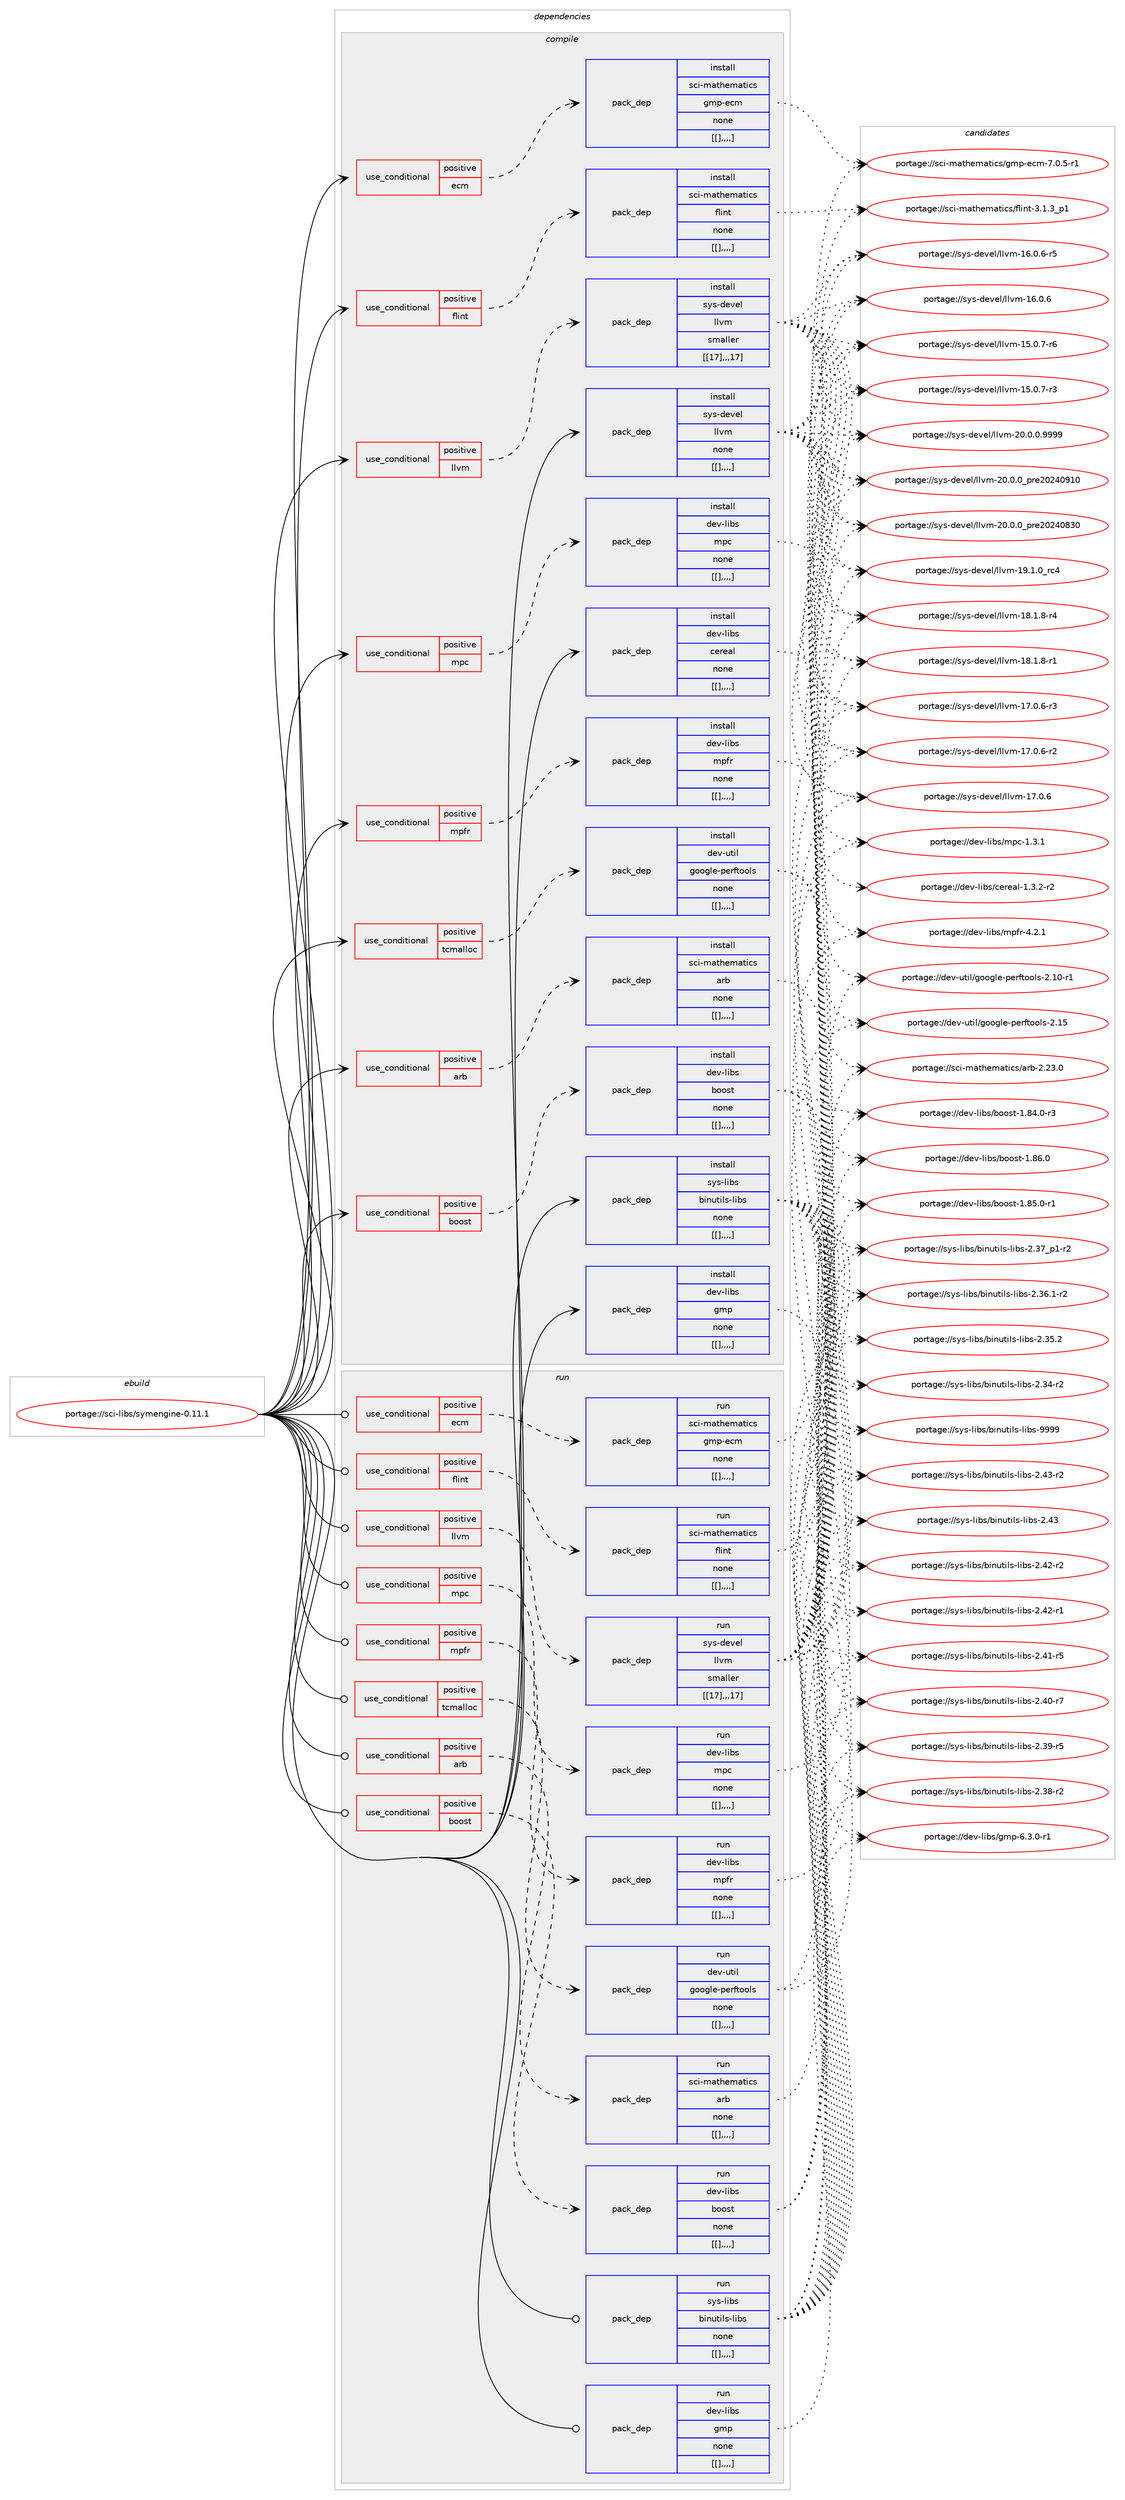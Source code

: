 digraph prolog {

# *************
# Graph options
# *************

newrank=true;
concentrate=true;
compound=true;
graph [rankdir=LR,fontname=Helvetica,fontsize=10,ranksep=1.5];#, ranksep=2.5, nodesep=0.2];
edge  [arrowhead=vee];
node  [fontname=Helvetica,fontsize=10];

# **********
# The ebuild
# **********

subgraph cluster_leftcol {
color=gray;
label=<<i>ebuild</i>>;
id [label="portage://sci-libs/symengine-0.11.1", color=red, width=4, href="../sci-libs/symengine-0.11.1.svg"];
}

# ****************
# The dependencies
# ****************

subgraph cluster_midcol {
color=gray;
label=<<i>dependencies</i>>;
subgraph cluster_compile {
fillcolor="#eeeeee";
style=filled;
label=<<i>compile</i>>;
subgraph cond111450 {
dependency421883 [label=<<TABLE BORDER="0" CELLBORDER="1" CELLSPACING="0" CELLPADDING="4"><TR><TD ROWSPAN="3" CELLPADDING="10">use_conditional</TD></TR><TR><TD>positive</TD></TR><TR><TD>arb</TD></TR></TABLE>>, shape=none, color=red];
subgraph pack307425 {
dependency421884 [label=<<TABLE BORDER="0" CELLBORDER="1" CELLSPACING="0" CELLPADDING="4" WIDTH="220"><TR><TD ROWSPAN="6" CELLPADDING="30">pack_dep</TD></TR><TR><TD WIDTH="110">install</TD></TR><TR><TD>sci-mathematics</TD></TR><TR><TD>arb</TD></TR><TR><TD>none</TD></TR><TR><TD>[[],,,,]</TD></TR></TABLE>>, shape=none, color=blue];
}
dependency421883:e -> dependency421884:w [weight=20,style="dashed",arrowhead="vee"];
}
id:e -> dependency421883:w [weight=20,style="solid",arrowhead="vee"];
subgraph cond111451 {
dependency421885 [label=<<TABLE BORDER="0" CELLBORDER="1" CELLSPACING="0" CELLPADDING="4"><TR><TD ROWSPAN="3" CELLPADDING="10">use_conditional</TD></TR><TR><TD>positive</TD></TR><TR><TD>boost</TD></TR></TABLE>>, shape=none, color=red];
subgraph pack307426 {
dependency421886 [label=<<TABLE BORDER="0" CELLBORDER="1" CELLSPACING="0" CELLPADDING="4" WIDTH="220"><TR><TD ROWSPAN="6" CELLPADDING="30">pack_dep</TD></TR><TR><TD WIDTH="110">install</TD></TR><TR><TD>dev-libs</TD></TR><TR><TD>boost</TD></TR><TR><TD>none</TD></TR><TR><TD>[[],,,,]</TD></TR></TABLE>>, shape=none, color=blue];
}
dependency421885:e -> dependency421886:w [weight=20,style="dashed",arrowhead="vee"];
}
id:e -> dependency421885:w [weight=20,style="solid",arrowhead="vee"];
subgraph cond111452 {
dependency421887 [label=<<TABLE BORDER="0" CELLBORDER="1" CELLSPACING="0" CELLPADDING="4"><TR><TD ROWSPAN="3" CELLPADDING="10">use_conditional</TD></TR><TR><TD>positive</TD></TR><TR><TD>ecm</TD></TR></TABLE>>, shape=none, color=red];
subgraph pack307427 {
dependency421888 [label=<<TABLE BORDER="0" CELLBORDER="1" CELLSPACING="0" CELLPADDING="4" WIDTH="220"><TR><TD ROWSPAN="6" CELLPADDING="30">pack_dep</TD></TR><TR><TD WIDTH="110">install</TD></TR><TR><TD>sci-mathematics</TD></TR><TR><TD>gmp-ecm</TD></TR><TR><TD>none</TD></TR><TR><TD>[[],,,,]</TD></TR></TABLE>>, shape=none, color=blue];
}
dependency421887:e -> dependency421888:w [weight=20,style="dashed",arrowhead="vee"];
}
id:e -> dependency421887:w [weight=20,style="solid",arrowhead="vee"];
subgraph cond111453 {
dependency421889 [label=<<TABLE BORDER="0" CELLBORDER="1" CELLSPACING="0" CELLPADDING="4"><TR><TD ROWSPAN="3" CELLPADDING="10">use_conditional</TD></TR><TR><TD>positive</TD></TR><TR><TD>flint</TD></TR></TABLE>>, shape=none, color=red];
subgraph pack307428 {
dependency421890 [label=<<TABLE BORDER="0" CELLBORDER="1" CELLSPACING="0" CELLPADDING="4" WIDTH="220"><TR><TD ROWSPAN="6" CELLPADDING="30">pack_dep</TD></TR><TR><TD WIDTH="110">install</TD></TR><TR><TD>sci-mathematics</TD></TR><TR><TD>flint</TD></TR><TR><TD>none</TD></TR><TR><TD>[[],,,,]</TD></TR></TABLE>>, shape=none, color=blue];
}
dependency421889:e -> dependency421890:w [weight=20,style="dashed",arrowhead="vee"];
}
id:e -> dependency421889:w [weight=20,style="solid",arrowhead="vee"];
subgraph cond111454 {
dependency421891 [label=<<TABLE BORDER="0" CELLBORDER="1" CELLSPACING="0" CELLPADDING="4"><TR><TD ROWSPAN="3" CELLPADDING="10">use_conditional</TD></TR><TR><TD>positive</TD></TR><TR><TD>llvm</TD></TR></TABLE>>, shape=none, color=red];
subgraph pack307429 {
dependency421892 [label=<<TABLE BORDER="0" CELLBORDER="1" CELLSPACING="0" CELLPADDING="4" WIDTH="220"><TR><TD ROWSPAN="6" CELLPADDING="30">pack_dep</TD></TR><TR><TD WIDTH="110">install</TD></TR><TR><TD>sys-devel</TD></TR><TR><TD>llvm</TD></TR><TR><TD>smaller</TD></TR><TR><TD>[[17],,,17]</TD></TR></TABLE>>, shape=none, color=blue];
}
dependency421891:e -> dependency421892:w [weight=20,style="dashed",arrowhead="vee"];
}
id:e -> dependency421891:w [weight=20,style="solid",arrowhead="vee"];
subgraph cond111455 {
dependency421893 [label=<<TABLE BORDER="0" CELLBORDER="1" CELLSPACING="0" CELLPADDING="4"><TR><TD ROWSPAN="3" CELLPADDING="10">use_conditional</TD></TR><TR><TD>positive</TD></TR><TR><TD>mpc</TD></TR></TABLE>>, shape=none, color=red];
subgraph pack307430 {
dependency421894 [label=<<TABLE BORDER="0" CELLBORDER="1" CELLSPACING="0" CELLPADDING="4" WIDTH="220"><TR><TD ROWSPAN="6" CELLPADDING="30">pack_dep</TD></TR><TR><TD WIDTH="110">install</TD></TR><TR><TD>dev-libs</TD></TR><TR><TD>mpc</TD></TR><TR><TD>none</TD></TR><TR><TD>[[],,,,]</TD></TR></TABLE>>, shape=none, color=blue];
}
dependency421893:e -> dependency421894:w [weight=20,style="dashed",arrowhead="vee"];
}
id:e -> dependency421893:w [weight=20,style="solid",arrowhead="vee"];
subgraph cond111456 {
dependency421895 [label=<<TABLE BORDER="0" CELLBORDER="1" CELLSPACING="0" CELLPADDING="4"><TR><TD ROWSPAN="3" CELLPADDING="10">use_conditional</TD></TR><TR><TD>positive</TD></TR><TR><TD>mpfr</TD></TR></TABLE>>, shape=none, color=red];
subgraph pack307431 {
dependency421896 [label=<<TABLE BORDER="0" CELLBORDER="1" CELLSPACING="0" CELLPADDING="4" WIDTH="220"><TR><TD ROWSPAN="6" CELLPADDING="30">pack_dep</TD></TR><TR><TD WIDTH="110">install</TD></TR><TR><TD>dev-libs</TD></TR><TR><TD>mpfr</TD></TR><TR><TD>none</TD></TR><TR><TD>[[],,,,]</TD></TR></TABLE>>, shape=none, color=blue];
}
dependency421895:e -> dependency421896:w [weight=20,style="dashed",arrowhead="vee"];
}
id:e -> dependency421895:w [weight=20,style="solid",arrowhead="vee"];
subgraph cond111457 {
dependency421897 [label=<<TABLE BORDER="0" CELLBORDER="1" CELLSPACING="0" CELLPADDING="4"><TR><TD ROWSPAN="3" CELLPADDING="10">use_conditional</TD></TR><TR><TD>positive</TD></TR><TR><TD>tcmalloc</TD></TR></TABLE>>, shape=none, color=red];
subgraph pack307432 {
dependency421898 [label=<<TABLE BORDER="0" CELLBORDER="1" CELLSPACING="0" CELLPADDING="4" WIDTH="220"><TR><TD ROWSPAN="6" CELLPADDING="30">pack_dep</TD></TR><TR><TD WIDTH="110">install</TD></TR><TR><TD>dev-util</TD></TR><TR><TD>google-perftools</TD></TR><TR><TD>none</TD></TR><TR><TD>[[],,,,]</TD></TR></TABLE>>, shape=none, color=blue];
}
dependency421897:e -> dependency421898:w [weight=20,style="dashed",arrowhead="vee"];
}
id:e -> dependency421897:w [weight=20,style="solid",arrowhead="vee"];
subgraph pack307433 {
dependency421899 [label=<<TABLE BORDER="0" CELLBORDER="1" CELLSPACING="0" CELLPADDING="4" WIDTH="220"><TR><TD ROWSPAN="6" CELLPADDING="30">pack_dep</TD></TR><TR><TD WIDTH="110">install</TD></TR><TR><TD>dev-libs</TD></TR><TR><TD>cereal</TD></TR><TR><TD>none</TD></TR><TR><TD>[[],,,,]</TD></TR></TABLE>>, shape=none, color=blue];
}
id:e -> dependency421899:w [weight=20,style="solid",arrowhead="vee"];
subgraph pack307434 {
dependency421900 [label=<<TABLE BORDER="0" CELLBORDER="1" CELLSPACING="0" CELLPADDING="4" WIDTH="220"><TR><TD ROWSPAN="6" CELLPADDING="30">pack_dep</TD></TR><TR><TD WIDTH="110">install</TD></TR><TR><TD>dev-libs</TD></TR><TR><TD>gmp</TD></TR><TR><TD>none</TD></TR><TR><TD>[[],,,,]</TD></TR></TABLE>>, shape=none, color=blue];
}
id:e -> dependency421900:w [weight=20,style="solid",arrowhead="vee"];
subgraph pack307435 {
dependency421901 [label=<<TABLE BORDER="0" CELLBORDER="1" CELLSPACING="0" CELLPADDING="4" WIDTH="220"><TR><TD ROWSPAN="6" CELLPADDING="30">pack_dep</TD></TR><TR><TD WIDTH="110">install</TD></TR><TR><TD>sys-libs</TD></TR><TR><TD>binutils-libs</TD></TR><TR><TD>none</TD></TR><TR><TD>[[],,,,]</TD></TR></TABLE>>, shape=none, color=blue];
}
id:e -> dependency421901:w [weight=20,style="solid",arrowhead="vee"];
subgraph pack307436 {
dependency421902 [label=<<TABLE BORDER="0" CELLBORDER="1" CELLSPACING="0" CELLPADDING="4" WIDTH="220"><TR><TD ROWSPAN="6" CELLPADDING="30">pack_dep</TD></TR><TR><TD WIDTH="110">install</TD></TR><TR><TD>sys-devel</TD></TR><TR><TD>llvm</TD></TR><TR><TD>none</TD></TR><TR><TD>[[],,,,]</TD></TR></TABLE>>, shape=none, color=blue];
}
id:e -> dependency421902:w [weight=20,style="solid",arrowhead="vee"];
}
subgraph cluster_compileandrun {
fillcolor="#eeeeee";
style=filled;
label=<<i>compile and run</i>>;
}
subgraph cluster_run {
fillcolor="#eeeeee";
style=filled;
label=<<i>run</i>>;
subgraph cond111458 {
dependency421903 [label=<<TABLE BORDER="0" CELLBORDER="1" CELLSPACING="0" CELLPADDING="4"><TR><TD ROWSPAN="3" CELLPADDING="10">use_conditional</TD></TR><TR><TD>positive</TD></TR><TR><TD>arb</TD></TR></TABLE>>, shape=none, color=red];
subgraph pack307437 {
dependency421904 [label=<<TABLE BORDER="0" CELLBORDER="1" CELLSPACING="0" CELLPADDING="4" WIDTH="220"><TR><TD ROWSPAN="6" CELLPADDING="30">pack_dep</TD></TR><TR><TD WIDTH="110">run</TD></TR><TR><TD>sci-mathematics</TD></TR><TR><TD>arb</TD></TR><TR><TD>none</TD></TR><TR><TD>[[],,,,]</TD></TR></TABLE>>, shape=none, color=blue];
}
dependency421903:e -> dependency421904:w [weight=20,style="dashed",arrowhead="vee"];
}
id:e -> dependency421903:w [weight=20,style="solid",arrowhead="odot"];
subgraph cond111459 {
dependency421905 [label=<<TABLE BORDER="0" CELLBORDER="1" CELLSPACING="0" CELLPADDING="4"><TR><TD ROWSPAN="3" CELLPADDING="10">use_conditional</TD></TR><TR><TD>positive</TD></TR><TR><TD>boost</TD></TR></TABLE>>, shape=none, color=red];
subgraph pack307438 {
dependency421906 [label=<<TABLE BORDER="0" CELLBORDER="1" CELLSPACING="0" CELLPADDING="4" WIDTH="220"><TR><TD ROWSPAN="6" CELLPADDING="30">pack_dep</TD></TR><TR><TD WIDTH="110">run</TD></TR><TR><TD>dev-libs</TD></TR><TR><TD>boost</TD></TR><TR><TD>none</TD></TR><TR><TD>[[],,,,]</TD></TR></TABLE>>, shape=none, color=blue];
}
dependency421905:e -> dependency421906:w [weight=20,style="dashed",arrowhead="vee"];
}
id:e -> dependency421905:w [weight=20,style="solid",arrowhead="odot"];
subgraph cond111460 {
dependency421907 [label=<<TABLE BORDER="0" CELLBORDER="1" CELLSPACING="0" CELLPADDING="4"><TR><TD ROWSPAN="3" CELLPADDING="10">use_conditional</TD></TR><TR><TD>positive</TD></TR><TR><TD>ecm</TD></TR></TABLE>>, shape=none, color=red];
subgraph pack307439 {
dependency421908 [label=<<TABLE BORDER="0" CELLBORDER="1" CELLSPACING="0" CELLPADDING="4" WIDTH="220"><TR><TD ROWSPAN="6" CELLPADDING="30">pack_dep</TD></TR><TR><TD WIDTH="110">run</TD></TR><TR><TD>sci-mathematics</TD></TR><TR><TD>gmp-ecm</TD></TR><TR><TD>none</TD></TR><TR><TD>[[],,,,]</TD></TR></TABLE>>, shape=none, color=blue];
}
dependency421907:e -> dependency421908:w [weight=20,style="dashed",arrowhead="vee"];
}
id:e -> dependency421907:w [weight=20,style="solid",arrowhead="odot"];
subgraph cond111461 {
dependency421909 [label=<<TABLE BORDER="0" CELLBORDER="1" CELLSPACING="0" CELLPADDING="4"><TR><TD ROWSPAN="3" CELLPADDING="10">use_conditional</TD></TR><TR><TD>positive</TD></TR><TR><TD>flint</TD></TR></TABLE>>, shape=none, color=red];
subgraph pack307440 {
dependency421910 [label=<<TABLE BORDER="0" CELLBORDER="1" CELLSPACING="0" CELLPADDING="4" WIDTH="220"><TR><TD ROWSPAN="6" CELLPADDING="30">pack_dep</TD></TR><TR><TD WIDTH="110">run</TD></TR><TR><TD>sci-mathematics</TD></TR><TR><TD>flint</TD></TR><TR><TD>none</TD></TR><TR><TD>[[],,,,]</TD></TR></TABLE>>, shape=none, color=blue];
}
dependency421909:e -> dependency421910:w [weight=20,style="dashed",arrowhead="vee"];
}
id:e -> dependency421909:w [weight=20,style="solid",arrowhead="odot"];
subgraph cond111462 {
dependency421911 [label=<<TABLE BORDER="0" CELLBORDER="1" CELLSPACING="0" CELLPADDING="4"><TR><TD ROWSPAN="3" CELLPADDING="10">use_conditional</TD></TR><TR><TD>positive</TD></TR><TR><TD>llvm</TD></TR></TABLE>>, shape=none, color=red];
subgraph pack307441 {
dependency421912 [label=<<TABLE BORDER="0" CELLBORDER="1" CELLSPACING="0" CELLPADDING="4" WIDTH="220"><TR><TD ROWSPAN="6" CELLPADDING="30">pack_dep</TD></TR><TR><TD WIDTH="110">run</TD></TR><TR><TD>sys-devel</TD></TR><TR><TD>llvm</TD></TR><TR><TD>smaller</TD></TR><TR><TD>[[17],,,17]</TD></TR></TABLE>>, shape=none, color=blue];
}
dependency421911:e -> dependency421912:w [weight=20,style="dashed",arrowhead="vee"];
}
id:e -> dependency421911:w [weight=20,style="solid",arrowhead="odot"];
subgraph cond111463 {
dependency421913 [label=<<TABLE BORDER="0" CELLBORDER="1" CELLSPACING="0" CELLPADDING="4"><TR><TD ROWSPAN="3" CELLPADDING="10">use_conditional</TD></TR><TR><TD>positive</TD></TR><TR><TD>mpc</TD></TR></TABLE>>, shape=none, color=red];
subgraph pack307442 {
dependency421914 [label=<<TABLE BORDER="0" CELLBORDER="1" CELLSPACING="0" CELLPADDING="4" WIDTH="220"><TR><TD ROWSPAN="6" CELLPADDING="30">pack_dep</TD></TR><TR><TD WIDTH="110">run</TD></TR><TR><TD>dev-libs</TD></TR><TR><TD>mpc</TD></TR><TR><TD>none</TD></TR><TR><TD>[[],,,,]</TD></TR></TABLE>>, shape=none, color=blue];
}
dependency421913:e -> dependency421914:w [weight=20,style="dashed",arrowhead="vee"];
}
id:e -> dependency421913:w [weight=20,style="solid",arrowhead="odot"];
subgraph cond111464 {
dependency421915 [label=<<TABLE BORDER="0" CELLBORDER="1" CELLSPACING="0" CELLPADDING="4"><TR><TD ROWSPAN="3" CELLPADDING="10">use_conditional</TD></TR><TR><TD>positive</TD></TR><TR><TD>mpfr</TD></TR></TABLE>>, shape=none, color=red];
subgraph pack307443 {
dependency421916 [label=<<TABLE BORDER="0" CELLBORDER="1" CELLSPACING="0" CELLPADDING="4" WIDTH="220"><TR><TD ROWSPAN="6" CELLPADDING="30">pack_dep</TD></TR><TR><TD WIDTH="110">run</TD></TR><TR><TD>dev-libs</TD></TR><TR><TD>mpfr</TD></TR><TR><TD>none</TD></TR><TR><TD>[[],,,,]</TD></TR></TABLE>>, shape=none, color=blue];
}
dependency421915:e -> dependency421916:w [weight=20,style="dashed",arrowhead="vee"];
}
id:e -> dependency421915:w [weight=20,style="solid",arrowhead="odot"];
subgraph cond111465 {
dependency421917 [label=<<TABLE BORDER="0" CELLBORDER="1" CELLSPACING="0" CELLPADDING="4"><TR><TD ROWSPAN="3" CELLPADDING="10">use_conditional</TD></TR><TR><TD>positive</TD></TR><TR><TD>tcmalloc</TD></TR></TABLE>>, shape=none, color=red];
subgraph pack307444 {
dependency421918 [label=<<TABLE BORDER="0" CELLBORDER="1" CELLSPACING="0" CELLPADDING="4" WIDTH="220"><TR><TD ROWSPAN="6" CELLPADDING="30">pack_dep</TD></TR><TR><TD WIDTH="110">run</TD></TR><TR><TD>dev-util</TD></TR><TR><TD>google-perftools</TD></TR><TR><TD>none</TD></TR><TR><TD>[[],,,,]</TD></TR></TABLE>>, shape=none, color=blue];
}
dependency421917:e -> dependency421918:w [weight=20,style="dashed",arrowhead="vee"];
}
id:e -> dependency421917:w [weight=20,style="solid",arrowhead="odot"];
subgraph pack307445 {
dependency421919 [label=<<TABLE BORDER="0" CELLBORDER="1" CELLSPACING="0" CELLPADDING="4" WIDTH="220"><TR><TD ROWSPAN="6" CELLPADDING="30">pack_dep</TD></TR><TR><TD WIDTH="110">run</TD></TR><TR><TD>dev-libs</TD></TR><TR><TD>gmp</TD></TR><TR><TD>none</TD></TR><TR><TD>[[],,,,]</TD></TR></TABLE>>, shape=none, color=blue];
}
id:e -> dependency421919:w [weight=20,style="solid",arrowhead="odot"];
subgraph pack307446 {
dependency421920 [label=<<TABLE BORDER="0" CELLBORDER="1" CELLSPACING="0" CELLPADDING="4" WIDTH="220"><TR><TD ROWSPAN="6" CELLPADDING="30">pack_dep</TD></TR><TR><TD WIDTH="110">run</TD></TR><TR><TD>sys-libs</TD></TR><TR><TD>binutils-libs</TD></TR><TR><TD>none</TD></TR><TR><TD>[[],,,,]</TD></TR></TABLE>>, shape=none, color=blue];
}
id:e -> dependency421920:w [weight=20,style="solid",arrowhead="odot"];
}
}

# **************
# The candidates
# **************

subgraph cluster_choices {
rank=same;
color=gray;
label=<<i>candidates</i>>;

subgraph choice307425 {
color=black;
nodesep=1;
choice115991054510997116104101109971161059911547971149845504650514648 [label="portage://sci-mathematics/arb-2.23.0", color=red, width=4,href="../sci-mathematics/arb-2.23.0.svg"];
dependency421884:e -> choice115991054510997116104101109971161059911547971149845504650514648:w [style=dotted,weight="100"];
}
subgraph choice307426 {
color=black;
nodesep=1;
choice1001011184510810598115479811111111511645494656544648 [label="portage://dev-libs/boost-1.86.0", color=red, width=4,href="../dev-libs/boost-1.86.0.svg"];
choice10010111845108105981154798111111115116454946565346484511449 [label="portage://dev-libs/boost-1.85.0-r1", color=red, width=4,href="../dev-libs/boost-1.85.0-r1.svg"];
choice10010111845108105981154798111111115116454946565246484511451 [label="portage://dev-libs/boost-1.84.0-r3", color=red, width=4,href="../dev-libs/boost-1.84.0-r3.svg"];
dependency421886:e -> choice1001011184510810598115479811111111511645494656544648:w [style=dotted,weight="100"];
dependency421886:e -> choice10010111845108105981154798111111115116454946565346484511449:w [style=dotted,weight="100"];
dependency421886:e -> choice10010111845108105981154798111111115116454946565246484511451:w [style=dotted,weight="100"];
}
subgraph choice307427 {
color=black;
nodesep=1;
choice11599105451099711610410110997116105991154710310911245101991094555464846534511449 [label="portage://sci-mathematics/gmp-ecm-7.0.5-r1", color=red, width=4,href="../sci-mathematics/gmp-ecm-7.0.5-r1.svg"];
dependency421888:e -> choice11599105451099711610410110997116105991154710310911245101991094555464846534511449:w [style=dotted,weight="100"];
}
subgraph choice307428 {
color=black;
nodesep=1;
choice1159910545109971161041011099711610599115471021081051101164551464946519511249 [label="portage://sci-mathematics/flint-3.1.3_p1", color=red, width=4,href="../sci-mathematics/flint-3.1.3_p1.svg"];
dependency421890:e -> choice1159910545109971161041011099711610599115471021081051101164551464946519511249:w [style=dotted,weight="100"];
}
subgraph choice307429 {
color=black;
nodesep=1;
choice1151211154510010111810110847108108118109455048464846484657575757 [label="portage://sys-devel/llvm-20.0.0.9999", color=red, width=4,href="../sys-devel/llvm-20.0.0.9999.svg"];
choice115121115451001011181011084710810811810945504846484648951121141015048505248574948 [label="portage://sys-devel/llvm-20.0.0_pre20240910", color=red, width=4,href="../sys-devel/llvm-20.0.0_pre20240910.svg"];
choice115121115451001011181011084710810811810945504846484648951121141015048505248565148 [label="portage://sys-devel/llvm-20.0.0_pre20240830", color=red, width=4,href="../sys-devel/llvm-20.0.0_pre20240830.svg"];
choice115121115451001011181011084710810811810945495746494648951149952 [label="portage://sys-devel/llvm-19.1.0_rc4", color=red, width=4,href="../sys-devel/llvm-19.1.0_rc4.svg"];
choice1151211154510010111810110847108108118109454956464946564511452 [label="portage://sys-devel/llvm-18.1.8-r4", color=red, width=4,href="../sys-devel/llvm-18.1.8-r4.svg"];
choice1151211154510010111810110847108108118109454956464946564511449 [label="portage://sys-devel/llvm-18.1.8-r1", color=red, width=4,href="../sys-devel/llvm-18.1.8-r1.svg"];
choice1151211154510010111810110847108108118109454955464846544511451 [label="portage://sys-devel/llvm-17.0.6-r3", color=red, width=4,href="../sys-devel/llvm-17.0.6-r3.svg"];
choice1151211154510010111810110847108108118109454955464846544511450 [label="portage://sys-devel/llvm-17.0.6-r2", color=red, width=4,href="../sys-devel/llvm-17.0.6-r2.svg"];
choice115121115451001011181011084710810811810945495546484654 [label="portage://sys-devel/llvm-17.0.6", color=red, width=4,href="../sys-devel/llvm-17.0.6.svg"];
choice1151211154510010111810110847108108118109454954464846544511453 [label="portage://sys-devel/llvm-16.0.6-r5", color=red, width=4,href="../sys-devel/llvm-16.0.6-r5.svg"];
choice115121115451001011181011084710810811810945495446484654 [label="portage://sys-devel/llvm-16.0.6", color=red, width=4,href="../sys-devel/llvm-16.0.6.svg"];
choice1151211154510010111810110847108108118109454953464846554511454 [label="portage://sys-devel/llvm-15.0.7-r6", color=red, width=4,href="../sys-devel/llvm-15.0.7-r6.svg"];
choice1151211154510010111810110847108108118109454953464846554511451 [label="portage://sys-devel/llvm-15.0.7-r3", color=red, width=4,href="../sys-devel/llvm-15.0.7-r3.svg"];
dependency421892:e -> choice1151211154510010111810110847108108118109455048464846484657575757:w [style=dotted,weight="100"];
dependency421892:e -> choice115121115451001011181011084710810811810945504846484648951121141015048505248574948:w [style=dotted,weight="100"];
dependency421892:e -> choice115121115451001011181011084710810811810945504846484648951121141015048505248565148:w [style=dotted,weight="100"];
dependency421892:e -> choice115121115451001011181011084710810811810945495746494648951149952:w [style=dotted,weight="100"];
dependency421892:e -> choice1151211154510010111810110847108108118109454956464946564511452:w [style=dotted,weight="100"];
dependency421892:e -> choice1151211154510010111810110847108108118109454956464946564511449:w [style=dotted,weight="100"];
dependency421892:e -> choice1151211154510010111810110847108108118109454955464846544511451:w [style=dotted,weight="100"];
dependency421892:e -> choice1151211154510010111810110847108108118109454955464846544511450:w [style=dotted,weight="100"];
dependency421892:e -> choice115121115451001011181011084710810811810945495546484654:w [style=dotted,weight="100"];
dependency421892:e -> choice1151211154510010111810110847108108118109454954464846544511453:w [style=dotted,weight="100"];
dependency421892:e -> choice115121115451001011181011084710810811810945495446484654:w [style=dotted,weight="100"];
dependency421892:e -> choice1151211154510010111810110847108108118109454953464846554511454:w [style=dotted,weight="100"];
dependency421892:e -> choice1151211154510010111810110847108108118109454953464846554511451:w [style=dotted,weight="100"];
}
subgraph choice307430 {
color=black;
nodesep=1;
choice10010111845108105981154710911299454946514649 [label="portage://dev-libs/mpc-1.3.1", color=red, width=4,href="../dev-libs/mpc-1.3.1.svg"];
dependency421894:e -> choice10010111845108105981154710911299454946514649:w [style=dotted,weight="100"];
}
subgraph choice307431 {
color=black;
nodesep=1;
choice100101118451081059811547109112102114455246504649 [label="portage://dev-libs/mpfr-4.2.1", color=red, width=4,href="../dev-libs/mpfr-4.2.1.svg"];
dependency421896:e -> choice100101118451081059811547109112102114455246504649:w [style=dotted,weight="100"];
}
subgraph choice307432 {
color=black;
nodesep=1;
choice1001011184511711610510847103111111103108101451121011141021161111111081154550464953 [label="portage://dev-util/google-perftools-2.15", color=red, width=4,href="../dev-util/google-perftools-2.15.svg"];
choice10010111845117116105108471031111111031081014511210111410211611111110811545504649484511449 [label="portage://dev-util/google-perftools-2.10-r1", color=red, width=4,href="../dev-util/google-perftools-2.10-r1.svg"];
dependency421898:e -> choice1001011184511711610510847103111111103108101451121011141021161111111081154550464953:w [style=dotted,weight="100"];
dependency421898:e -> choice10010111845117116105108471031111111031081014511210111410211611111110811545504649484511449:w [style=dotted,weight="100"];
}
subgraph choice307433 {
color=black;
nodesep=1;
choice10010111845108105981154799101114101971084549465146504511450 [label="portage://dev-libs/cereal-1.3.2-r2", color=red, width=4,href="../dev-libs/cereal-1.3.2-r2.svg"];
dependency421899:e -> choice10010111845108105981154799101114101971084549465146504511450:w [style=dotted,weight="100"];
}
subgraph choice307434 {
color=black;
nodesep=1;
choice1001011184510810598115471031091124554465146484511449 [label="portage://dev-libs/gmp-6.3.0-r1", color=red, width=4,href="../dev-libs/gmp-6.3.0-r1.svg"];
dependency421900:e -> choice1001011184510810598115471031091124554465146484511449:w [style=dotted,weight="100"];
}
subgraph choice307435 {
color=black;
nodesep=1;
choice1151211154510810598115479810511011711610510811545108105981154557575757 [label="portage://sys-libs/binutils-libs-9999", color=red, width=4,href="../sys-libs/binutils-libs-9999.svg"];
choice11512111545108105981154798105110117116105108115451081059811545504652514511450 [label="portage://sys-libs/binutils-libs-2.43-r2", color=red, width=4,href="../sys-libs/binutils-libs-2.43-r2.svg"];
choice1151211154510810598115479810511011711610510811545108105981154550465251 [label="portage://sys-libs/binutils-libs-2.43", color=red, width=4,href="../sys-libs/binutils-libs-2.43.svg"];
choice11512111545108105981154798105110117116105108115451081059811545504652504511450 [label="portage://sys-libs/binutils-libs-2.42-r2", color=red, width=4,href="../sys-libs/binutils-libs-2.42-r2.svg"];
choice11512111545108105981154798105110117116105108115451081059811545504652504511449 [label="portage://sys-libs/binutils-libs-2.42-r1", color=red, width=4,href="../sys-libs/binutils-libs-2.42-r1.svg"];
choice11512111545108105981154798105110117116105108115451081059811545504652494511453 [label="portage://sys-libs/binutils-libs-2.41-r5", color=red, width=4,href="../sys-libs/binutils-libs-2.41-r5.svg"];
choice11512111545108105981154798105110117116105108115451081059811545504652484511455 [label="portage://sys-libs/binutils-libs-2.40-r7", color=red, width=4,href="../sys-libs/binutils-libs-2.40-r7.svg"];
choice11512111545108105981154798105110117116105108115451081059811545504651574511453 [label="portage://sys-libs/binutils-libs-2.39-r5", color=red, width=4,href="../sys-libs/binutils-libs-2.39-r5.svg"];
choice11512111545108105981154798105110117116105108115451081059811545504651564511450 [label="portage://sys-libs/binutils-libs-2.38-r2", color=red, width=4,href="../sys-libs/binutils-libs-2.38-r2.svg"];
choice115121115451081059811547981051101171161051081154510810598115455046515595112494511450 [label="portage://sys-libs/binutils-libs-2.37_p1-r2", color=red, width=4,href="../sys-libs/binutils-libs-2.37_p1-r2.svg"];
choice115121115451081059811547981051101171161051081154510810598115455046515446494511450 [label="portage://sys-libs/binutils-libs-2.36.1-r2", color=red, width=4,href="../sys-libs/binutils-libs-2.36.1-r2.svg"];
choice11512111545108105981154798105110117116105108115451081059811545504651534650 [label="portage://sys-libs/binutils-libs-2.35.2", color=red, width=4,href="../sys-libs/binutils-libs-2.35.2.svg"];
choice11512111545108105981154798105110117116105108115451081059811545504651524511450 [label="portage://sys-libs/binutils-libs-2.34-r2", color=red, width=4,href="../sys-libs/binutils-libs-2.34-r2.svg"];
dependency421901:e -> choice1151211154510810598115479810511011711610510811545108105981154557575757:w [style=dotted,weight="100"];
dependency421901:e -> choice11512111545108105981154798105110117116105108115451081059811545504652514511450:w [style=dotted,weight="100"];
dependency421901:e -> choice1151211154510810598115479810511011711610510811545108105981154550465251:w [style=dotted,weight="100"];
dependency421901:e -> choice11512111545108105981154798105110117116105108115451081059811545504652504511450:w [style=dotted,weight="100"];
dependency421901:e -> choice11512111545108105981154798105110117116105108115451081059811545504652504511449:w [style=dotted,weight="100"];
dependency421901:e -> choice11512111545108105981154798105110117116105108115451081059811545504652494511453:w [style=dotted,weight="100"];
dependency421901:e -> choice11512111545108105981154798105110117116105108115451081059811545504652484511455:w [style=dotted,weight="100"];
dependency421901:e -> choice11512111545108105981154798105110117116105108115451081059811545504651574511453:w [style=dotted,weight="100"];
dependency421901:e -> choice11512111545108105981154798105110117116105108115451081059811545504651564511450:w [style=dotted,weight="100"];
dependency421901:e -> choice115121115451081059811547981051101171161051081154510810598115455046515595112494511450:w [style=dotted,weight="100"];
dependency421901:e -> choice115121115451081059811547981051101171161051081154510810598115455046515446494511450:w [style=dotted,weight="100"];
dependency421901:e -> choice11512111545108105981154798105110117116105108115451081059811545504651534650:w [style=dotted,weight="100"];
dependency421901:e -> choice11512111545108105981154798105110117116105108115451081059811545504651524511450:w [style=dotted,weight="100"];
}
subgraph choice307436 {
color=black;
nodesep=1;
choice1151211154510010111810110847108108118109455048464846484657575757 [label="portage://sys-devel/llvm-20.0.0.9999", color=red, width=4,href="../sys-devel/llvm-20.0.0.9999.svg"];
choice115121115451001011181011084710810811810945504846484648951121141015048505248574948 [label="portage://sys-devel/llvm-20.0.0_pre20240910", color=red, width=4,href="../sys-devel/llvm-20.0.0_pre20240910.svg"];
choice115121115451001011181011084710810811810945504846484648951121141015048505248565148 [label="portage://sys-devel/llvm-20.0.0_pre20240830", color=red, width=4,href="../sys-devel/llvm-20.0.0_pre20240830.svg"];
choice115121115451001011181011084710810811810945495746494648951149952 [label="portage://sys-devel/llvm-19.1.0_rc4", color=red, width=4,href="../sys-devel/llvm-19.1.0_rc4.svg"];
choice1151211154510010111810110847108108118109454956464946564511452 [label="portage://sys-devel/llvm-18.1.8-r4", color=red, width=4,href="../sys-devel/llvm-18.1.8-r4.svg"];
choice1151211154510010111810110847108108118109454956464946564511449 [label="portage://sys-devel/llvm-18.1.8-r1", color=red, width=4,href="../sys-devel/llvm-18.1.8-r1.svg"];
choice1151211154510010111810110847108108118109454955464846544511451 [label="portage://sys-devel/llvm-17.0.6-r3", color=red, width=4,href="../sys-devel/llvm-17.0.6-r3.svg"];
choice1151211154510010111810110847108108118109454955464846544511450 [label="portage://sys-devel/llvm-17.0.6-r2", color=red, width=4,href="../sys-devel/llvm-17.0.6-r2.svg"];
choice115121115451001011181011084710810811810945495546484654 [label="portage://sys-devel/llvm-17.0.6", color=red, width=4,href="../sys-devel/llvm-17.0.6.svg"];
choice1151211154510010111810110847108108118109454954464846544511453 [label="portage://sys-devel/llvm-16.0.6-r5", color=red, width=4,href="../sys-devel/llvm-16.0.6-r5.svg"];
choice115121115451001011181011084710810811810945495446484654 [label="portage://sys-devel/llvm-16.0.6", color=red, width=4,href="../sys-devel/llvm-16.0.6.svg"];
choice1151211154510010111810110847108108118109454953464846554511454 [label="portage://sys-devel/llvm-15.0.7-r6", color=red, width=4,href="../sys-devel/llvm-15.0.7-r6.svg"];
choice1151211154510010111810110847108108118109454953464846554511451 [label="portage://sys-devel/llvm-15.0.7-r3", color=red, width=4,href="../sys-devel/llvm-15.0.7-r3.svg"];
dependency421902:e -> choice1151211154510010111810110847108108118109455048464846484657575757:w [style=dotted,weight="100"];
dependency421902:e -> choice115121115451001011181011084710810811810945504846484648951121141015048505248574948:w [style=dotted,weight="100"];
dependency421902:e -> choice115121115451001011181011084710810811810945504846484648951121141015048505248565148:w [style=dotted,weight="100"];
dependency421902:e -> choice115121115451001011181011084710810811810945495746494648951149952:w [style=dotted,weight="100"];
dependency421902:e -> choice1151211154510010111810110847108108118109454956464946564511452:w [style=dotted,weight="100"];
dependency421902:e -> choice1151211154510010111810110847108108118109454956464946564511449:w [style=dotted,weight="100"];
dependency421902:e -> choice1151211154510010111810110847108108118109454955464846544511451:w [style=dotted,weight="100"];
dependency421902:e -> choice1151211154510010111810110847108108118109454955464846544511450:w [style=dotted,weight="100"];
dependency421902:e -> choice115121115451001011181011084710810811810945495546484654:w [style=dotted,weight="100"];
dependency421902:e -> choice1151211154510010111810110847108108118109454954464846544511453:w [style=dotted,weight="100"];
dependency421902:e -> choice115121115451001011181011084710810811810945495446484654:w [style=dotted,weight="100"];
dependency421902:e -> choice1151211154510010111810110847108108118109454953464846554511454:w [style=dotted,weight="100"];
dependency421902:e -> choice1151211154510010111810110847108108118109454953464846554511451:w [style=dotted,weight="100"];
}
subgraph choice307437 {
color=black;
nodesep=1;
choice115991054510997116104101109971161059911547971149845504650514648 [label="portage://sci-mathematics/arb-2.23.0", color=red, width=4,href="../sci-mathematics/arb-2.23.0.svg"];
dependency421904:e -> choice115991054510997116104101109971161059911547971149845504650514648:w [style=dotted,weight="100"];
}
subgraph choice307438 {
color=black;
nodesep=1;
choice1001011184510810598115479811111111511645494656544648 [label="portage://dev-libs/boost-1.86.0", color=red, width=4,href="../dev-libs/boost-1.86.0.svg"];
choice10010111845108105981154798111111115116454946565346484511449 [label="portage://dev-libs/boost-1.85.0-r1", color=red, width=4,href="../dev-libs/boost-1.85.0-r1.svg"];
choice10010111845108105981154798111111115116454946565246484511451 [label="portage://dev-libs/boost-1.84.0-r3", color=red, width=4,href="../dev-libs/boost-1.84.0-r3.svg"];
dependency421906:e -> choice1001011184510810598115479811111111511645494656544648:w [style=dotted,weight="100"];
dependency421906:e -> choice10010111845108105981154798111111115116454946565346484511449:w [style=dotted,weight="100"];
dependency421906:e -> choice10010111845108105981154798111111115116454946565246484511451:w [style=dotted,weight="100"];
}
subgraph choice307439 {
color=black;
nodesep=1;
choice11599105451099711610410110997116105991154710310911245101991094555464846534511449 [label="portage://sci-mathematics/gmp-ecm-7.0.5-r1", color=red, width=4,href="../sci-mathematics/gmp-ecm-7.0.5-r1.svg"];
dependency421908:e -> choice11599105451099711610410110997116105991154710310911245101991094555464846534511449:w [style=dotted,weight="100"];
}
subgraph choice307440 {
color=black;
nodesep=1;
choice1159910545109971161041011099711610599115471021081051101164551464946519511249 [label="portage://sci-mathematics/flint-3.1.3_p1", color=red, width=4,href="../sci-mathematics/flint-3.1.3_p1.svg"];
dependency421910:e -> choice1159910545109971161041011099711610599115471021081051101164551464946519511249:w [style=dotted,weight="100"];
}
subgraph choice307441 {
color=black;
nodesep=1;
choice1151211154510010111810110847108108118109455048464846484657575757 [label="portage://sys-devel/llvm-20.0.0.9999", color=red, width=4,href="../sys-devel/llvm-20.0.0.9999.svg"];
choice115121115451001011181011084710810811810945504846484648951121141015048505248574948 [label="portage://sys-devel/llvm-20.0.0_pre20240910", color=red, width=4,href="../sys-devel/llvm-20.0.0_pre20240910.svg"];
choice115121115451001011181011084710810811810945504846484648951121141015048505248565148 [label="portage://sys-devel/llvm-20.0.0_pre20240830", color=red, width=4,href="../sys-devel/llvm-20.0.0_pre20240830.svg"];
choice115121115451001011181011084710810811810945495746494648951149952 [label="portage://sys-devel/llvm-19.1.0_rc4", color=red, width=4,href="../sys-devel/llvm-19.1.0_rc4.svg"];
choice1151211154510010111810110847108108118109454956464946564511452 [label="portage://sys-devel/llvm-18.1.8-r4", color=red, width=4,href="../sys-devel/llvm-18.1.8-r4.svg"];
choice1151211154510010111810110847108108118109454956464946564511449 [label="portage://sys-devel/llvm-18.1.8-r1", color=red, width=4,href="../sys-devel/llvm-18.1.8-r1.svg"];
choice1151211154510010111810110847108108118109454955464846544511451 [label="portage://sys-devel/llvm-17.0.6-r3", color=red, width=4,href="../sys-devel/llvm-17.0.6-r3.svg"];
choice1151211154510010111810110847108108118109454955464846544511450 [label="portage://sys-devel/llvm-17.0.6-r2", color=red, width=4,href="../sys-devel/llvm-17.0.6-r2.svg"];
choice115121115451001011181011084710810811810945495546484654 [label="portage://sys-devel/llvm-17.0.6", color=red, width=4,href="../sys-devel/llvm-17.0.6.svg"];
choice1151211154510010111810110847108108118109454954464846544511453 [label="portage://sys-devel/llvm-16.0.6-r5", color=red, width=4,href="../sys-devel/llvm-16.0.6-r5.svg"];
choice115121115451001011181011084710810811810945495446484654 [label="portage://sys-devel/llvm-16.0.6", color=red, width=4,href="../sys-devel/llvm-16.0.6.svg"];
choice1151211154510010111810110847108108118109454953464846554511454 [label="portage://sys-devel/llvm-15.0.7-r6", color=red, width=4,href="../sys-devel/llvm-15.0.7-r6.svg"];
choice1151211154510010111810110847108108118109454953464846554511451 [label="portage://sys-devel/llvm-15.0.7-r3", color=red, width=4,href="../sys-devel/llvm-15.0.7-r3.svg"];
dependency421912:e -> choice1151211154510010111810110847108108118109455048464846484657575757:w [style=dotted,weight="100"];
dependency421912:e -> choice115121115451001011181011084710810811810945504846484648951121141015048505248574948:w [style=dotted,weight="100"];
dependency421912:e -> choice115121115451001011181011084710810811810945504846484648951121141015048505248565148:w [style=dotted,weight="100"];
dependency421912:e -> choice115121115451001011181011084710810811810945495746494648951149952:w [style=dotted,weight="100"];
dependency421912:e -> choice1151211154510010111810110847108108118109454956464946564511452:w [style=dotted,weight="100"];
dependency421912:e -> choice1151211154510010111810110847108108118109454956464946564511449:w [style=dotted,weight="100"];
dependency421912:e -> choice1151211154510010111810110847108108118109454955464846544511451:w [style=dotted,weight="100"];
dependency421912:e -> choice1151211154510010111810110847108108118109454955464846544511450:w [style=dotted,weight="100"];
dependency421912:e -> choice115121115451001011181011084710810811810945495546484654:w [style=dotted,weight="100"];
dependency421912:e -> choice1151211154510010111810110847108108118109454954464846544511453:w [style=dotted,weight="100"];
dependency421912:e -> choice115121115451001011181011084710810811810945495446484654:w [style=dotted,weight="100"];
dependency421912:e -> choice1151211154510010111810110847108108118109454953464846554511454:w [style=dotted,weight="100"];
dependency421912:e -> choice1151211154510010111810110847108108118109454953464846554511451:w [style=dotted,weight="100"];
}
subgraph choice307442 {
color=black;
nodesep=1;
choice10010111845108105981154710911299454946514649 [label="portage://dev-libs/mpc-1.3.1", color=red, width=4,href="../dev-libs/mpc-1.3.1.svg"];
dependency421914:e -> choice10010111845108105981154710911299454946514649:w [style=dotted,weight="100"];
}
subgraph choice307443 {
color=black;
nodesep=1;
choice100101118451081059811547109112102114455246504649 [label="portage://dev-libs/mpfr-4.2.1", color=red, width=4,href="../dev-libs/mpfr-4.2.1.svg"];
dependency421916:e -> choice100101118451081059811547109112102114455246504649:w [style=dotted,weight="100"];
}
subgraph choice307444 {
color=black;
nodesep=1;
choice1001011184511711610510847103111111103108101451121011141021161111111081154550464953 [label="portage://dev-util/google-perftools-2.15", color=red, width=4,href="../dev-util/google-perftools-2.15.svg"];
choice10010111845117116105108471031111111031081014511210111410211611111110811545504649484511449 [label="portage://dev-util/google-perftools-2.10-r1", color=red, width=4,href="../dev-util/google-perftools-2.10-r1.svg"];
dependency421918:e -> choice1001011184511711610510847103111111103108101451121011141021161111111081154550464953:w [style=dotted,weight="100"];
dependency421918:e -> choice10010111845117116105108471031111111031081014511210111410211611111110811545504649484511449:w [style=dotted,weight="100"];
}
subgraph choice307445 {
color=black;
nodesep=1;
choice1001011184510810598115471031091124554465146484511449 [label="portage://dev-libs/gmp-6.3.0-r1", color=red, width=4,href="../dev-libs/gmp-6.3.0-r1.svg"];
dependency421919:e -> choice1001011184510810598115471031091124554465146484511449:w [style=dotted,weight="100"];
}
subgraph choice307446 {
color=black;
nodesep=1;
choice1151211154510810598115479810511011711610510811545108105981154557575757 [label="portage://sys-libs/binutils-libs-9999", color=red, width=4,href="../sys-libs/binutils-libs-9999.svg"];
choice11512111545108105981154798105110117116105108115451081059811545504652514511450 [label="portage://sys-libs/binutils-libs-2.43-r2", color=red, width=4,href="../sys-libs/binutils-libs-2.43-r2.svg"];
choice1151211154510810598115479810511011711610510811545108105981154550465251 [label="portage://sys-libs/binutils-libs-2.43", color=red, width=4,href="../sys-libs/binutils-libs-2.43.svg"];
choice11512111545108105981154798105110117116105108115451081059811545504652504511450 [label="portage://sys-libs/binutils-libs-2.42-r2", color=red, width=4,href="../sys-libs/binutils-libs-2.42-r2.svg"];
choice11512111545108105981154798105110117116105108115451081059811545504652504511449 [label="portage://sys-libs/binutils-libs-2.42-r1", color=red, width=4,href="../sys-libs/binutils-libs-2.42-r1.svg"];
choice11512111545108105981154798105110117116105108115451081059811545504652494511453 [label="portage://sys-libs/binutils-libs-2.41-r5", color=red, width=4,href="../sys-libs/binutils-libs-2.41-r5.svg"];
choice11512111545108105981154798105110117116105108115451081059811545504652484511455 [label="portage://sys-libs/binutils-libs-2.40-r7", color=red, width=4,href="../sys-libs/binutils-libs-2.40-r7.svg"];
choice11512111545108105981154798105110117116105108115451081059811545504651574511453 [label="portage://sys-libs/binutils-libs-2.39-r5", color=red, width=4,href="../sys-libs/binutils-libs-2.39-r5.svg"];
choice11512111545108105981154798105110117116105108115451081059811545504651564511450 [label="portage://sys-libs/binutils-libs-2.38-r2", color=red, width=4,href="../sys-libs/binutils-libs-2.38-r2.svg"];
choice115121115451081059811547981051101171161051081154510810598115455046515595112494511450 [label="portage://sys-libs/binutils-libs-2.37_p1-r2", color=red, width=4,href="../sys-libs/binutils-libs-2.37_p1-r2.svg"];
choice115121115451081059811547981051101171161051081154510810598115455046515446494511450 [label="portage://sys-libs/binutils-libs-2.36.1-r2", color=red, width=4,href="../sys-libs/binutils-libs-2.36.1-r2.svg"];
choice11512111545108105981154798105110117116105108115451081059811545504651534650 [label="portage://sys-libs/binutils-libs-2.35.2", color=red, width=4,href="../sys-libs/binutils-libs-2.35.2.svg"];
choice11512111545108105981154798105110117116105108115451081059811545504651524511450 [label="portage://sys-libs/binutils-libs-2.34-r2", color=red, width=4,href="../sys-libs/binutils-libs-2.34-r2.svg"];
dependency421920:e -> choice1151211154510810598115479810511011711610510811545108105981154557575757:w [style=dotted,weight="100"];
dependency421920:e -> choice11512111545108105981154798105110117116105108115451081059811545504652514511450:w [style=dotted,weight="100"];
dependency421920:e -> choice1151211154510810598115479810511011711610510811545108105981154550465251:w [style=dotted,weight="100"];
dependency421920:e -> choice11512111545108105981154798105110117116105108115451081059811545504652504511450:w [style=dotted,weight="100"];
dependency421920:e -> choice11512111545108105981154798105110117116105108115451081059811545504652504511449:w [style=dotted,weight="100"];
dependency421920:e -> choice11512111545108105981154798105110117116105108115451081059811545504652494511453:w [style=dotted,weight="100"];
dependency421920:e -> choice11512111545108105981154798105110117116105108115451081059811545504652484511455:w [style=dotted,weight="100"];
dependency421920:e -> choice11512111545108105981154798105110117116105108115451081059811545504651574511453:w [style=dotted,weight="100"];
dependency421920:e -> choice11512111545108105981154798105110117116105108115451081059811545504651564511450:w [style=dotted,weight="100"];
dependency421920:e -> choice115121115451081059811547981051101171161051081154510810598115455046515595112494511450:w [style=dotted,weight="100"];
dependency421920:e -> choice115121115451081059811547981051101171161051081154510810598115455046515446494511450:w [style=dotted,weight="100"];
dependency421920:e -> choice11512111545108105981154798105110117116105108115451081059811545504651534650:w [style=dotted,weight="100"];
dependency421920:e -> choice11512111545108105981154798105110117116105108115451081059811545504651524511450:w [style=dotted,weight="100"];
}
}

}
